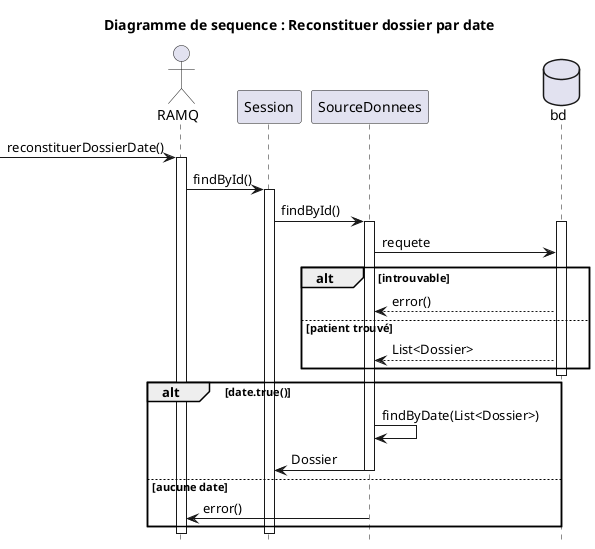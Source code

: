 @startuml
title Diagramme de sequence : Reconstituer dossier par date
hide footbox
Actor "RAMQ" as ramq
-> ramq: reconstituerDossierDate()
activate ramq
hide footbox
ramq -> Session: findById()
activate Session
Session -> SourceDonnees: findById()
activate SourceDonnees
database Bd as "bd"
activate Bd
SourceDonnees -> Bd: requete
alt introuvable
Bd --> SourceDonnees: error()
else patient trouvé
Bd --> SourceDonnees:List<Dossier>
end
deactivate Bd
alt date.true()
SourceDonnees -> SourceDonnees: findByDate(List<Dossier>)
SourceDonnees -> Session: Dossier
deactivate SourceDonnees
else aucune date
SourceDonnees -> ramq: error()
end
deactivate Session
deactivate ramq

@enduml